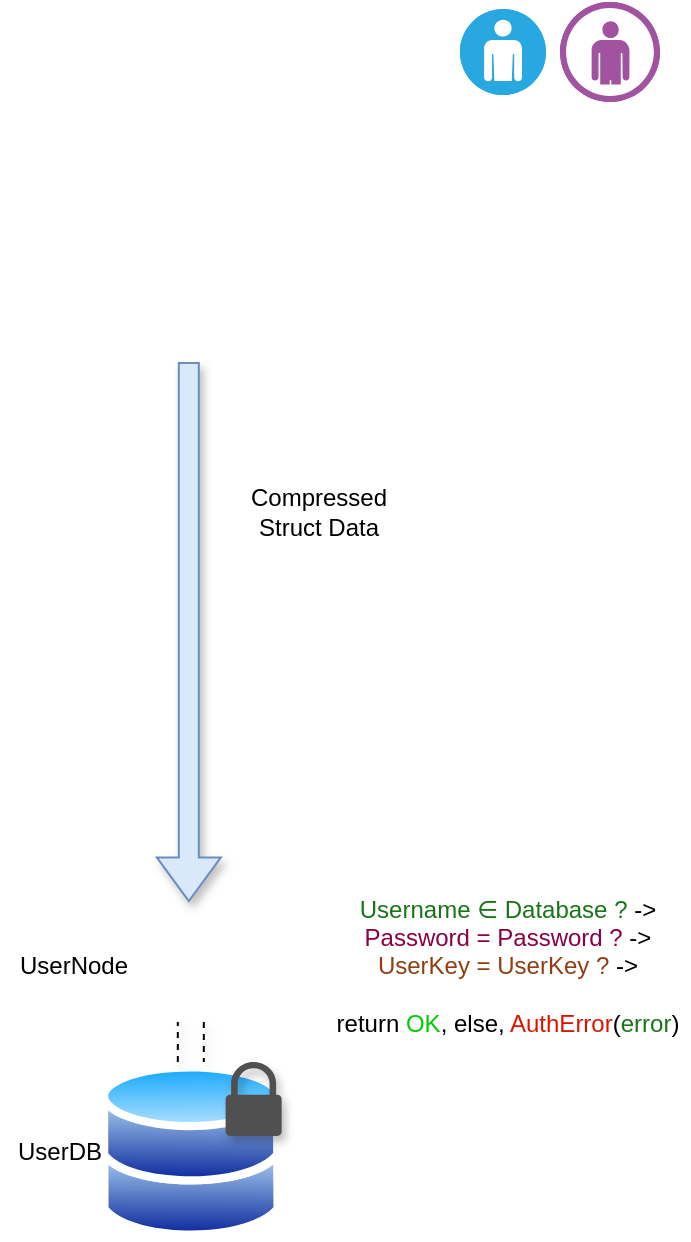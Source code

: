 <mxfile version="21.6.8" type="github">
  <diagram id="l8hXMBHkgcEJcSW0mbfh" name="Page-1">
    <mxGraphModel dx="1257" dy="671" grid="1" gridSize="10" guides="1" tooltips="1" connect="1" arrows="1" fold="1" page="1" pageScale="1" pageWidth="1169" pageHeight="827" math="0" shadow="0">
      <root>
        <mxCell id="0" />
        <mxCell id="1" parent="0" />
        <mxCell id="F8W67YJa6soCmaiYg5qT-3" value="" style="shape=flexArrow;endArrow=classic;html=1;rounded=0;endWidth=21.053;endSize=6.926;targetPerimeterSpacing=0;fillColor=#dae8fc;strokeColor=#6c8ebf;shadow=1;movable=0;resizable=0;rotatable=0;deletable=0;editable=0;locked=1;connectable=0;" edge="1" parent="1">
          <mxGeometry width="50" height="50" relative="1" as="geometry">
            <mxPoint x="514.41" y="370" as="sourcePoint" />
            <mxPoint x="514.41" y="640" as="targetPoint" />
          </mxGeometry>
        </mxCell>
        <mxCell id="F8W67YJa6soCmaiYg5qT-4" value="" style="shape=image;html=1;verticalAlign=top;verticalLabelPosition=bottom;labelBackgroundColor=#ffffff;imageAspect=0;aspect=fixed;image=https://cdn0.iconfinder.com/data/icons/phosphor-regular-vol-3/256/package-128.png;imageBackground=none;fillStyle=dots;" vertex="1" parent="1">
          <mxGeometry x="485.41" y="420" width="60" height="60" as="geometry" />
        </mxCell>
        <mxCell id="F8W67YJa6soCmaiYg5qT-7" value="" style="shape=image;html=1;verticalAlign=top;verticalLabelPosition=bottom;labelBackgroundColor=#ffffff;imageAspect=0;aspect=fixed;image=https://cdn4.iconfinder.com/data/icons/meBaze-Freebies/128/faq.png" vertex="1" parent="1">
          <mxGeometry x="487.41" y="644" width="56" height="56" as="geometry" />
        </mxCell>
        <mxCell id="F8W67YJa6soCmaiYg5qT-8" value="" style="image;aspect=fixed;perimeter=ellipsePerimeter;html=1;align=center;shadow=0;dashed=0;spacingTop=3;image=img/lib/active_directory/databases.svg;imageBorder=none;imageBackground=none;" vertex="1" parent="1">
          <mxGeometry x="470" y="720" width="90.82" height="89" as="geometry" />
        </mxCell>
        <mxCell id="F8W67YJa6soCmaiYg5qT-9" value="" style="endArrow=none;dashed=1;html=1;rounded=0;strokeWidth=1;shape=link;width=13;arcSize=29;shadow=1;targetPerimeterSpacing=0;endSize=11;startSize=10;exitX=0.5;exitY=0;exitDx=0;exitDy=0;" edge="1" parent="1" source="F8W67YJa6soCmaiYg5qT-8" target="F8W67YJa6soCmaiYg5qT-7">
          <mxGeometry width="50" height="50" relative="1" as="geometry">
            <mxPoint x="494.41" y="750" as="sourcePoint" />
            <mxPoint x="544.41" y="700" as="targetPoint" />
          </mxGeometry>
        </mxCell>
        <mxCell id="F8W67YJa6soCmaiYg5qT-10" value="" style="shape=image;html=1;verticalAlign=top;verticalLabelPosition=bottom;labelBackgroundColor=#ffffff;imageAspect=0;aspect=fixed;image=https://cdn4.iconfinder.com/data/icons/social-media-and-logos-12/32/Logo_dropbox_box-128.png;rotation=90;" vertex="1" parent="1">
          <mxGeometry x="543.41" y="651.5" width="41" height="41" as="geometry" />
        </mxCell>
        <mxCell id="F8W67YJa6soCmaiYg5qT-16" value="&lt;font color=&quot;#177517&quot;&gt;Username&amp;nbsp;∈ Database ?&lt;/font&gt; -&amp;gt;&lt;br&gt;&lt;font color=&quot;#8c0047&quot;&gt;Password = Password ?&lt;/font&gt; -&amp;gt;&lt;br&gt;&lt;font color=&quot;#913d13&quot;&gt;UserKey = UserKey ?&lt;/font&gt; -&amp;gt;&lt;br&gt;&lt;br&gt;return &lt;font color=&quot;#00cc00&quot;&gt;OK&lt;/font&gt;, else, &lt;font color=&quot;#d91600&quot;&gt;AuthError&lt;/font&gt;(&lt;font color=&quot;#177517&quot;&gt;error&lt;/font&gt;)" style="text;html=1;strokeColor=none;fillColor=none;align=center;verticalAlign=middle;whiteSpace=wrap;rounded=0;shadow=0;" vertex="1" parent="1">
          <mxGeometry x="584.41" y="638" width="180" height="68" as="geometry" />
        </mxCell>
        <mxCell id="F8W67YJa6soCmaiYg5qT-17" value="UserNode" style="text;html=1;strokeColor=none;fillColor=none;align=center;verticalAlign=middle;whiteSpace=wrap;rounded=0;" vertex="1" parent="1">
          <mxGeometry x="427.41" y="657" width="60" height="30" as="geometry" />
        </mxCell>
        <mxCell id="F8W67YJa6soCmaiYg5qT-18" value="UserDB" style="text;html=1;strokeColor=none;fillColor=none;align=center;verticalAlign=middle;whiteSpace=wrap;rounded=0;" vertex="1" parent="1">
          <mxGeometry x="420" y="749.5" width="60" height="30" as="geometry" />
        </mxCell>
        <mxCell id="F8W67YJa6soCmaiYg5qT-19" value="Compressed Struct Data" style="text;html=1;strokeColor=none;fillColor=none;align=center;verticalAlign=middle;whiteSpace=wrap;rounded=0;" vertex="1" parent="1">
          <mxGeometry x="542.41" y="427.5" width="74.59" height="35" as="geometry" />
        </mxCell>
        <mxCell id="F8W67YJa6soCmaiYg5qT-22" value="" style="sketch=0;pointerEvents=1;shadow=1;dashed=0;html=1;strokeColor=none;fillColor=#505050;labelPosition=center;verticalLabelPosition=bottom;verticalAlign=top;outlineConnect=0;align=center;shape=mxgraph.office.security.lock_protected;" vertex="1" parent="1">
          <mxGeometry x="532.82" y="720" width="28" height="37" as="geometry" />
        </mxCell>
        <mxCell id="F8W67YJa6soCmaiYg5qT-27" value="" style="fillColor=#28A8E0;verticalLabelPosition=bottom;sketch=0;html=1;strokeColor=#ffffff;verticalAlign=top;align=center;points=[[0.145,0.145,0],[0.5,0,0],[0.855,0.145,0],[1,0.5,0],[0.855,0.855,0],[0.5,1,0],[0.145,0.855,0],[0,0.5,0]];pointerEvents=1;shape=mxgraph.cisco_safe.compositeIcon;bgIcon=ellipse;resIcon=mxgraph.cisco_safe.capability.user;" vertex="1" parent="1">
          <mxGeometry x="650" y="193.5" width="43" height="43" as="geometry" />
        </mxCell>
        <mxCell id="F8W67YJa6soCmaiYg5qT-28" value="" style="verticalLabelPosition=bottom;sketch=0;html=1;fillColor=#A153A0;strokeColor=#ffffff;verticalAlign=top;align=center;points=[[0,0.5,0],[0.125,0.25,0],[0.25,0,0],[0.5,0,0],[0.75,0,0],[0.875,0.25,0],[1,0.5,0],[0.875,0.75,0],[0.75,1,0],[0.5,1,0],[0.125,0.75,0]];pointerEvents=1;shape=mxgraph.cisco_safe.compositeIcon;bgIcon=ellipse;resIcon=mxgraph.cisco_safe.design.user;" vertex="1" parent="1">
          <mxGeometry x="700" y="190" width="50" height="50" as="geometry" />
        </mxCell>
      </root>
    </mxGraphModel>
  </diagram>
</mxfile>
